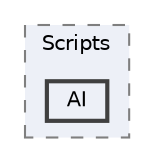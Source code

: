 digraph "C:/Users/Dylan Stewart/Documents/GitHub/Project-Baxter-Sim---Team-Matrix/Matrix_CI_TrafficFlow/Assets/Scripts/AI"
{
 // LATEX_PDF_SIZE
  bgcolor="transparent";
  edge [fontname=Helvetica,fontsize=10,labelfontname=Helvetica,labelfontsize=10];
  node [fontname=Helvetica,fontsize=10,shape=box,height=0.2,width=0.4];
  compound=true
  subgraph clusterdir_c0a1e5a76ac6bd889fe0714f2e65b901 {
    graph [ bgcolor="#edf0f7", pencolor="grey50", label="Scripts", fontname=Helvetica,fontsize=10 style="filled,dashed", URL="dir_c0a1e5a76ac6bd889fe0714f2e65b901.html",tooltip=""]
  dir_dd3f0643b4df4b2d575ffec308450ba0 [label="AI", fillcolor="#edf0f7", color="grey25", style="filled,bold", URL="dir_dd3f0643b4df4b2d575ffec308450ba0.html",tooltip=""];
  }
}
